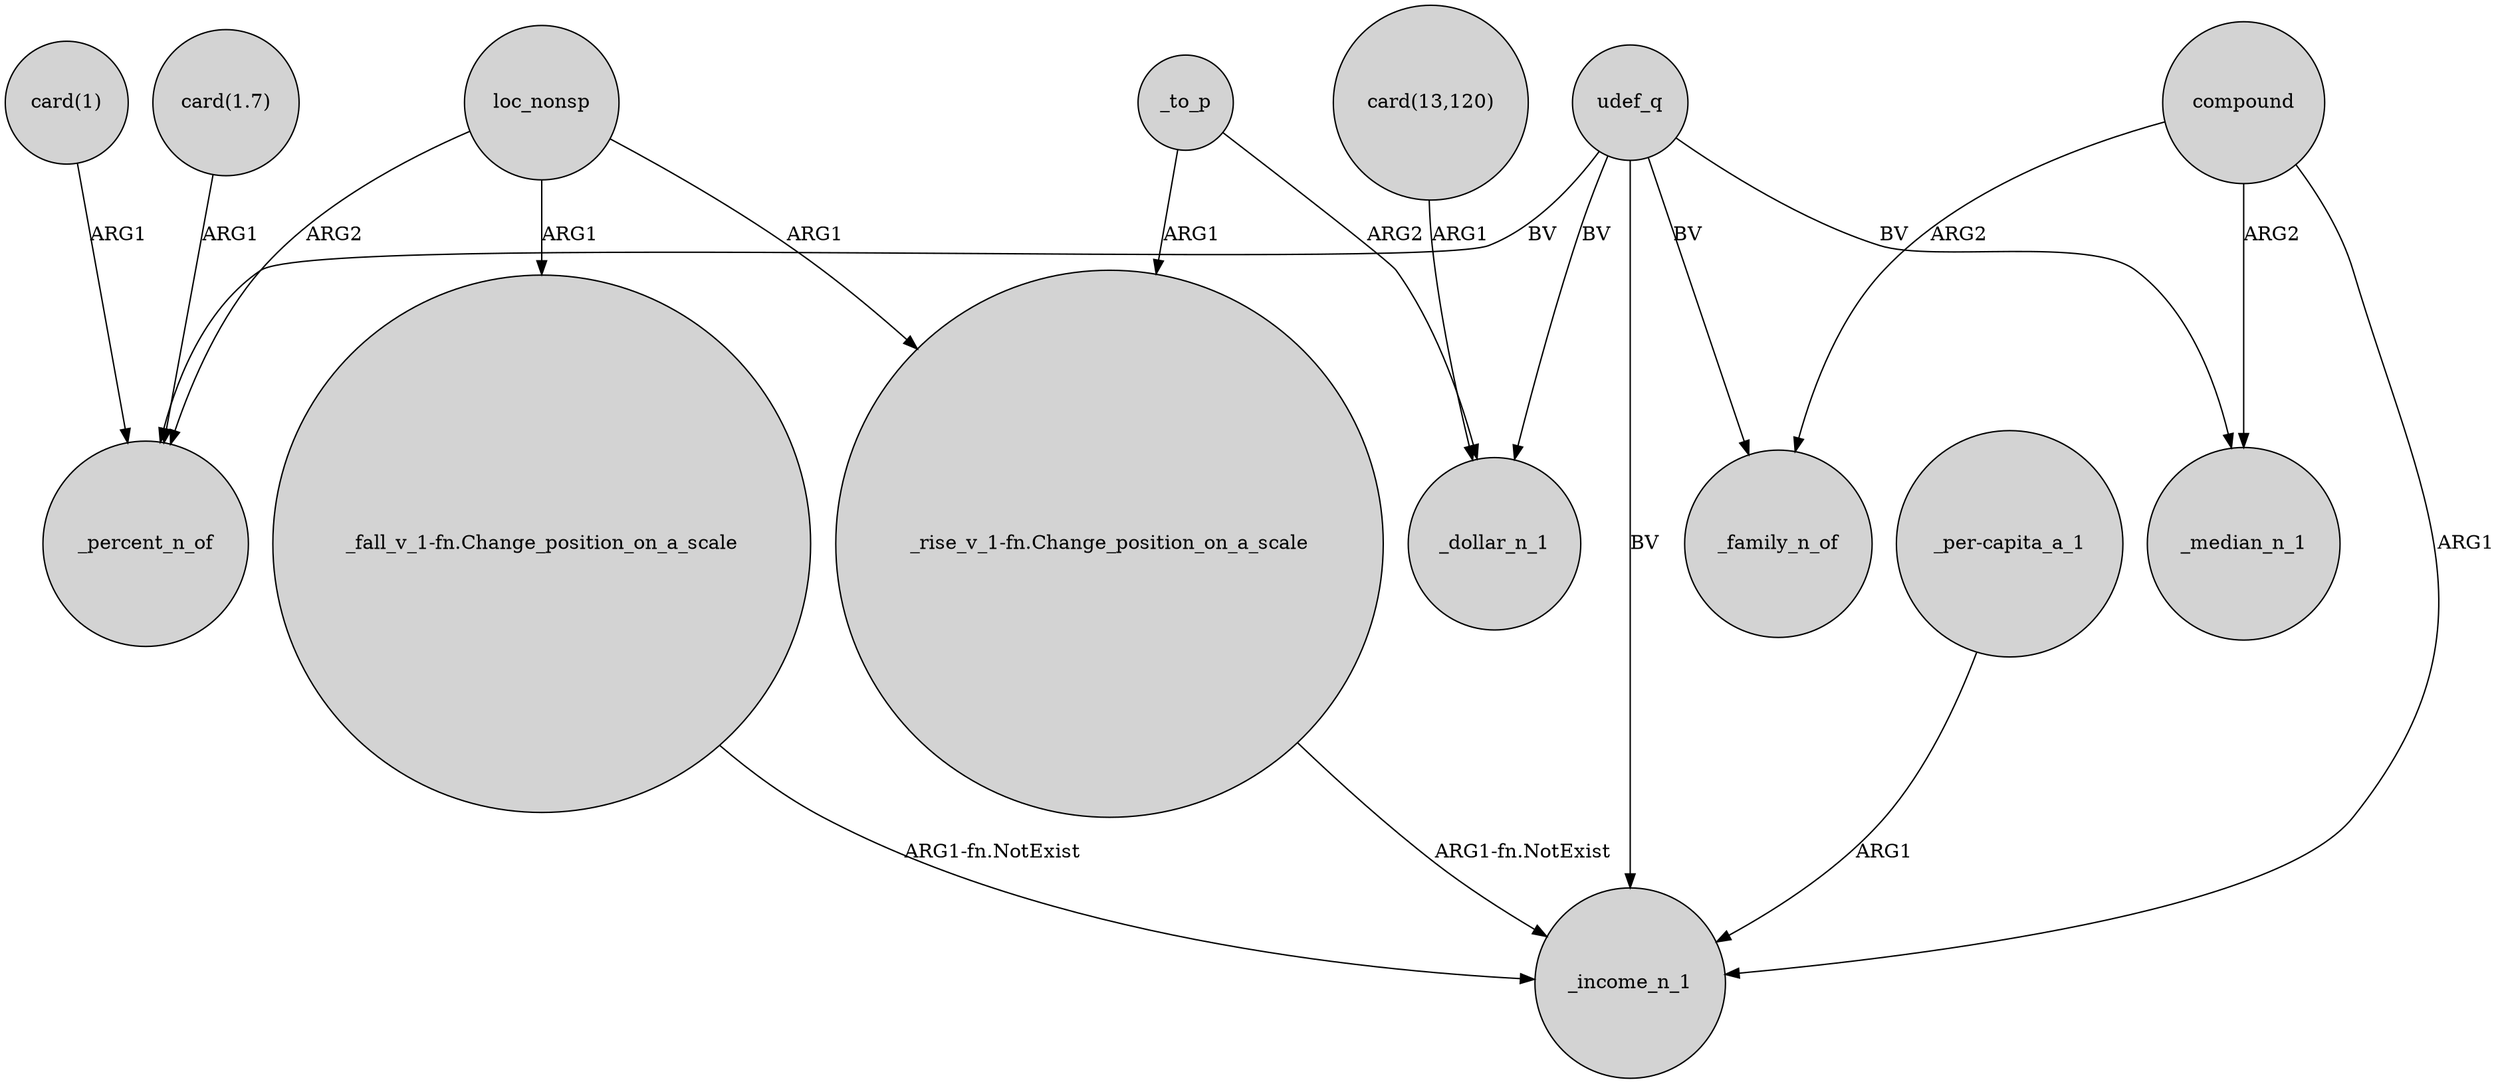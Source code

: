 digraph {
	node [shape=circle style=filled]
	"card(1)" -> _percent_n_of [label=ARG1]
	"card(13,120)" -> _dollar_n_1 [label=ARG1]
	"_fall_v_1-fn.Change_position_on_a_scale" -> _income_n_1 [label="ARG1-fn.NotExist"]
	_to_p -> _dollar_n_1 [label=ARG2]
	"card(1.7)" -> _percent_n_of [label=ARG1]
	compound -> _income_n_1 [label=ARG1]
	"_rise_v_1-fn.Change_position_on_a_scale" -> _income_n_1 [label="ARG1-fn.NotExist"]
	compound -> _median_n_1 [label=ARG2]
	udef_q -> _median_n_1 [label=BV]
	compound -> _family_n_of [label=ARG2]
	loc_nonsp -> "_fall_v_1-fn.Change_position_on_a_scale" [label=ARG1]
	loc_nonsp -> _percent_n_of [label=ARG2]
	loc_nonsp -> "_rise_v_1-fn.Change_position_on_a_scale" [label=ARG1]
	"_per-capita_a_1" -> _income_n_1 [label=ARG1]
	udef_q -> _percent_n_of [label=BV]
	udef_q -> _family_n_of [label=BV]
	_to_p -> "_rise_v_1-fn.Change_position_on_a_scale" [label=ARG1]
	udef_q -> _dollar_n_1 [label=BV]
	udef_q -> _income_n_1 [label=BV]
}
